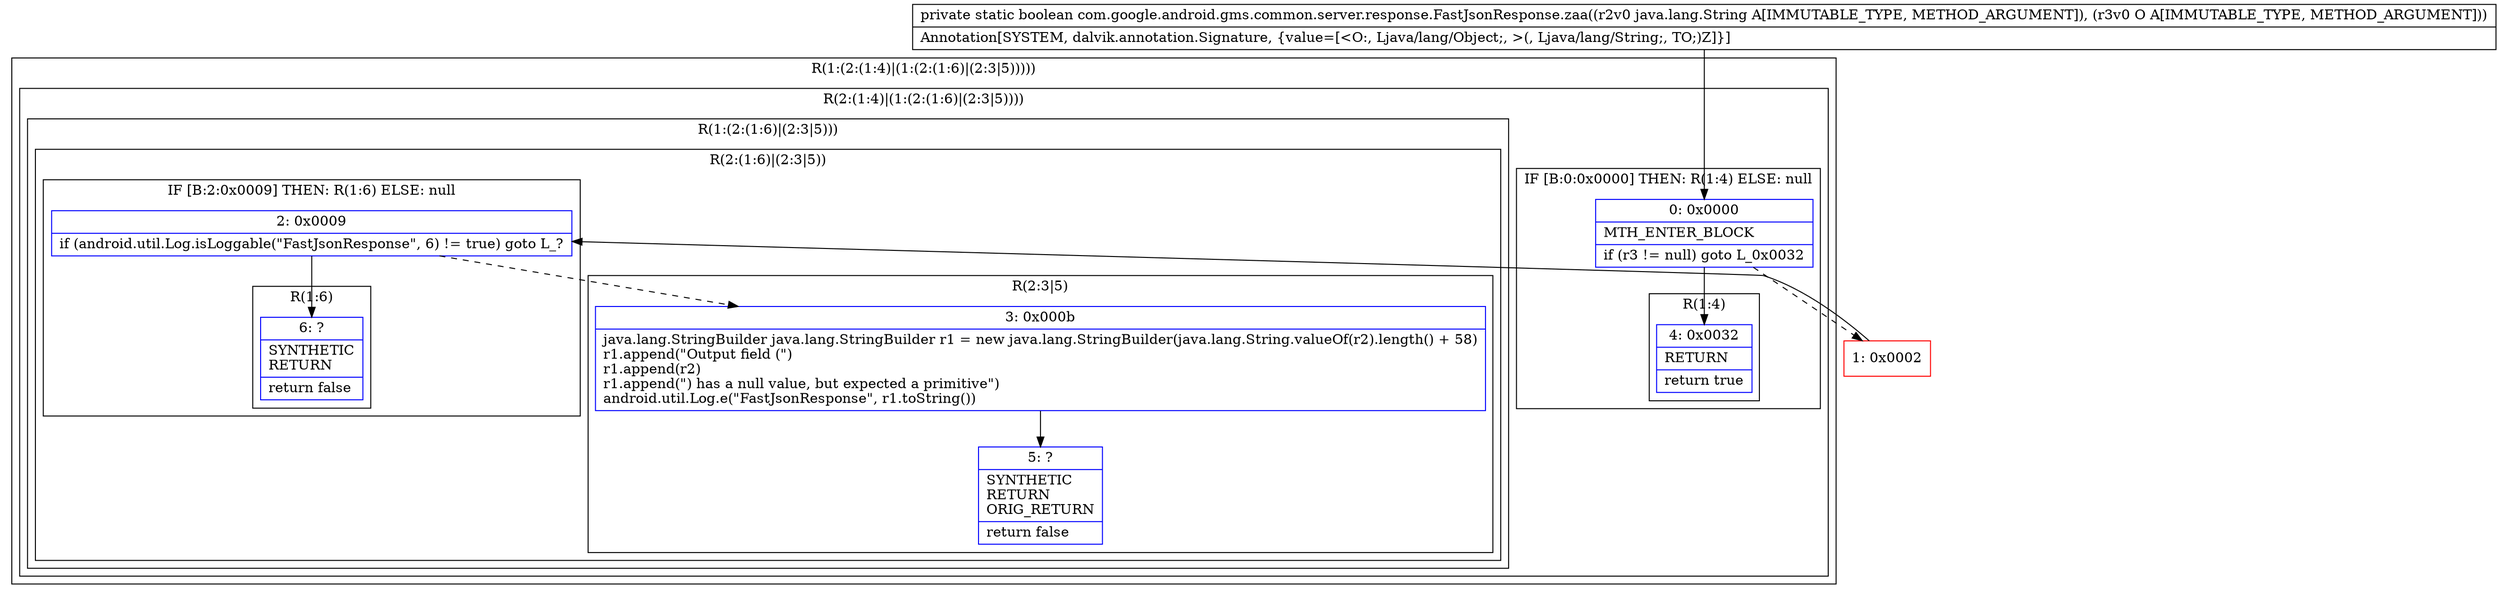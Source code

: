 digraph "CFG forcom.google.android.gms.common.server.response.FastJsonResponse.zaa(Ljava\/lang\/String;Ljava\/lang\/Object;)Z" {
subgraph cluster_Region_1273300245 {
label = "R(1:(2:(1:4)|(1:(2:(1:6)|(2:3|5)))))";
node [shape=record,color=blue];
subgraph cluster_Region_1059341533 {
label = "R(2:(1:4)|(1:(2:(1:6)|(2:3|5))))";
node [shape=record,color=blue];
subgraph cluster_IfRegion_1105669166 {
label = "IF [B:0:0x0000] THEN: R(1:4) ELSE: null";
node [shape=record,color=blue];
Node_0 [shape=record,label="{0\:\ 0x0000|MTH_ENTER_BLOCK\l|if (r3 != null) goto L_0x0032\l}"];
subgraph cluster_Region_618726466 {
label = "R(1:4)";
node [shape=record,color=blue];
Node_4 [shape=record,label="{4\:\ 0x0032|RETURN\l|return true\l}"];
}
}
subgraph cluster_Region_1196384358 {
label = "R(1:(2:(1:6)|(2:3|5)))";
node [shape=record,color=blue];
subgraph cluster_Region_1523631870 {
label = "R(2:(1:6)|(2:3|5))";
node [shape=record,color=blue];
subgraph cluster_IfRegion_573442006 {
label = "IF [B:2:0x0009] THEN: R(1:6) ELSE: null";
node [shape=record,color=blue];
Node_2 [shape=record,label="{2\:\ 0x0009|if (android.util.Log.isLoggable(\"FastJsonResponse\", 6) != true) goto L_?\l}"];
subgraph cluster_Region_247579845 {
label = "R(1:6)";
node [shape=record,color=blue];
Node_6 [shape=record,label="{6\:\ ?|SYNTHETIC\lRETURN\l|return false\l}"];
}
}
subgraph cluster_Region_1150109607 {
label = "R(2:3|5)";
node [shape=record,color=blue];
Node_3 [shape=record,label="{3\:\ 0x000b|java.lang.StringBuilder java.lang.StringBuilder r1 = new java.lang.StringBuilder(java.lang.String.valueOf(r2).length() + 58)\lr1.append(\"Output field (\")\lr1.append(r2)\lr1.append(\") has a null value, but expected a primitive\")\landroid.util.Log.e(\"FastJsonResponse\", r1.toString())\l}"];
Node_5 [shape=record,label="{5\:\ ?|SYNTHETIC\lRETURN\lORIG_RETURN\l|return false\l}"];
}
}
}
}
}
Node_1 [shape=record,color=red,label="{1\:\ 0x0002}"];
MethodNode[shape=record,label="{private static boolean com.google.android.gms.common.server.response.FastJsonResponse.zaa((r2v0 java.lang.String A[IMMUTABLE_TYPE, METHOD_ARGUMENT]), (r3v0 O A[IMMUTABLE_TYPE, METHOD_ARGUMENT]))  | Annotation[SYSTEM, dalvik.annotation.Signature, \{value=[\<O:, Ljava\/lang\/Object;, \>(, Ljava\/lang\/String;, TO;)Z]\}]\l}"];
MethodNode -> Node_0;
Node_0 -> Node_1[style=dashed];
Node_0 -> Node_4;
Node_2 -> Node_3[style=dashed];
Node_2 -> Node_6;
Node_3 -> Node_5;
Node_1 -> Node_2;
}

